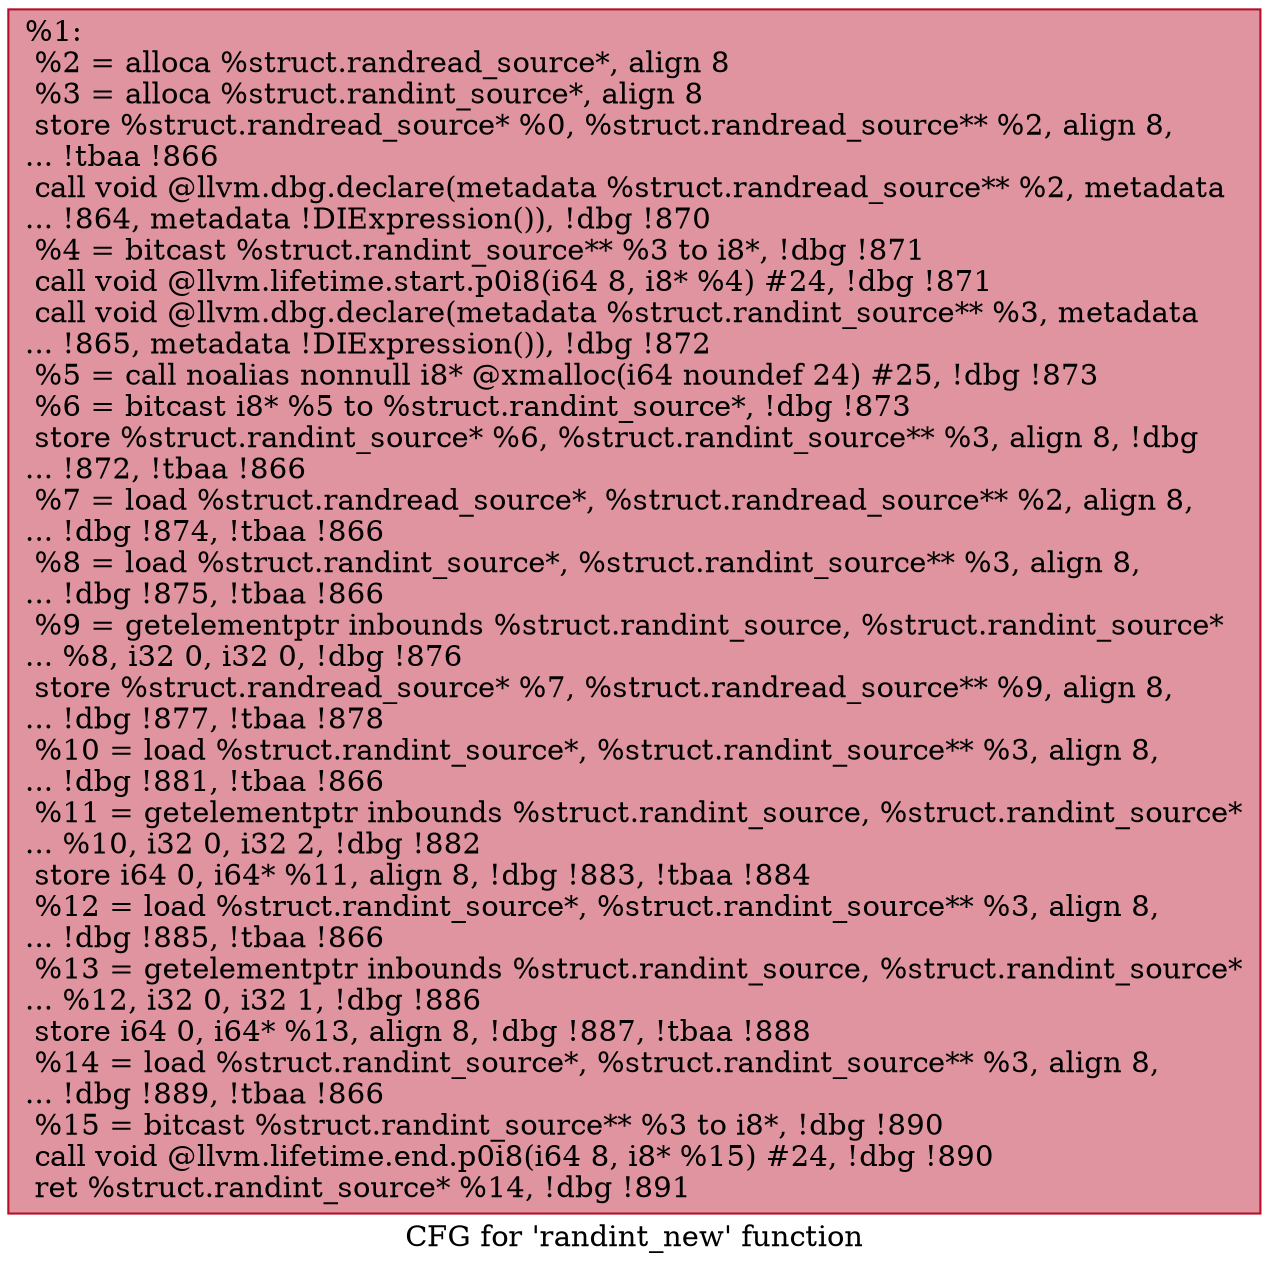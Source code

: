 digraph "CFG for 'randint_new' function" {
	label="CFG for 'randint_new' function";

	Node0x24c7c60 [shape=record,color="#b70d28ff", style=filled, fillcolor="#b70d2870",label="{%1:\l  %2 = alloca %struct.randread_source*, align 8\l  %3 = alloca %struct.randint_source*, align 8\l  store %struct.randread_source* %0, %struct.randread_source** %2, align 8,\l... !tbaa !866\l  call void @llvm.dbg.declare(metadata %struct.randread_source** %2, metadata\l... !864, metadata !DIExpression()), !dbg !870\l  %4 = bitcast %struct.randint_source** %3 to i8*, !dbg !871\l  call void @llvm.lifetime.start.p0i8(i64 8, i8* %4) #24, !dbg !871\l  call void @llvm.dbg.declare(metadata %struct.randint_source** %3, metadata\l... !865, metadata !DIExpression()), !dbg !872\l  %5 = call noalias nonnull i8* @xmalloc(i64 noundef 24) #25, !dbg !873\l  %6 = bitcast i8* %5 to %struct.randint_source*, !dbg !873\l  store %struct.randint_source* %6, %struct.randint_source** %3, align 8, !dbg\l... !872, !tbaa !866\l  %7 = load %struct.randread_source*, %struct.randread_source** %2, align 8,\l... !dbg !874, !tbaa !866\l  %8 = load %struct.randint_source*, %struct.randint_source** %3, align 8,\l... !dbg !875, !tbaa !866\l  %9 = getelementptr inbounds %struct.randint_source, %struct.randint_source*\l... %8, i32 0, i32 0, !dbg !876\l  store %struct.randread_source* %7, %struct.randread_source** %9, align 8,\l... !dbg !877, !tbaa !878\l  %10 = load %struct.randint_source*, %struct.randint_source** %3, align 8,\l... !dbg !881, !tbaa !866\l  %11 = getelementptr inbounds %struct.randint_source, %struct.randint_source*\l... %10, i32 0, i32 2, !dbg !882\l  store i64 0, i64* %11, align 8, !dbg !883, !tbaa !884\l  %12 = load %struct.randint_source*, %struct.randint_source** %3, align 8,\l... !dbg !885, !tbaa !866\l  %13 = getelementptr inbounds %struct.randint_source, %struct.randint_source*\l... %12, i32 0, i32 1, !dbg !886\l  store i64 0, i64* %13, align 8, !dbg !887, !tbaa !888\l  %14 = load %struct.randint_source*, %struct.randint_source** %3, align 8,\l... !dbg !889, !tbaa !866\l  %15 = bitcast %struct.randint_source** %3 to i8*, !dbg !890\l  call void @llvm.lifetime.end.p0i8(i64 8, i8* %15) #24, !dbg !890\l  ret %struct.randint_source* %14, !dbg !891\l}"];
}

